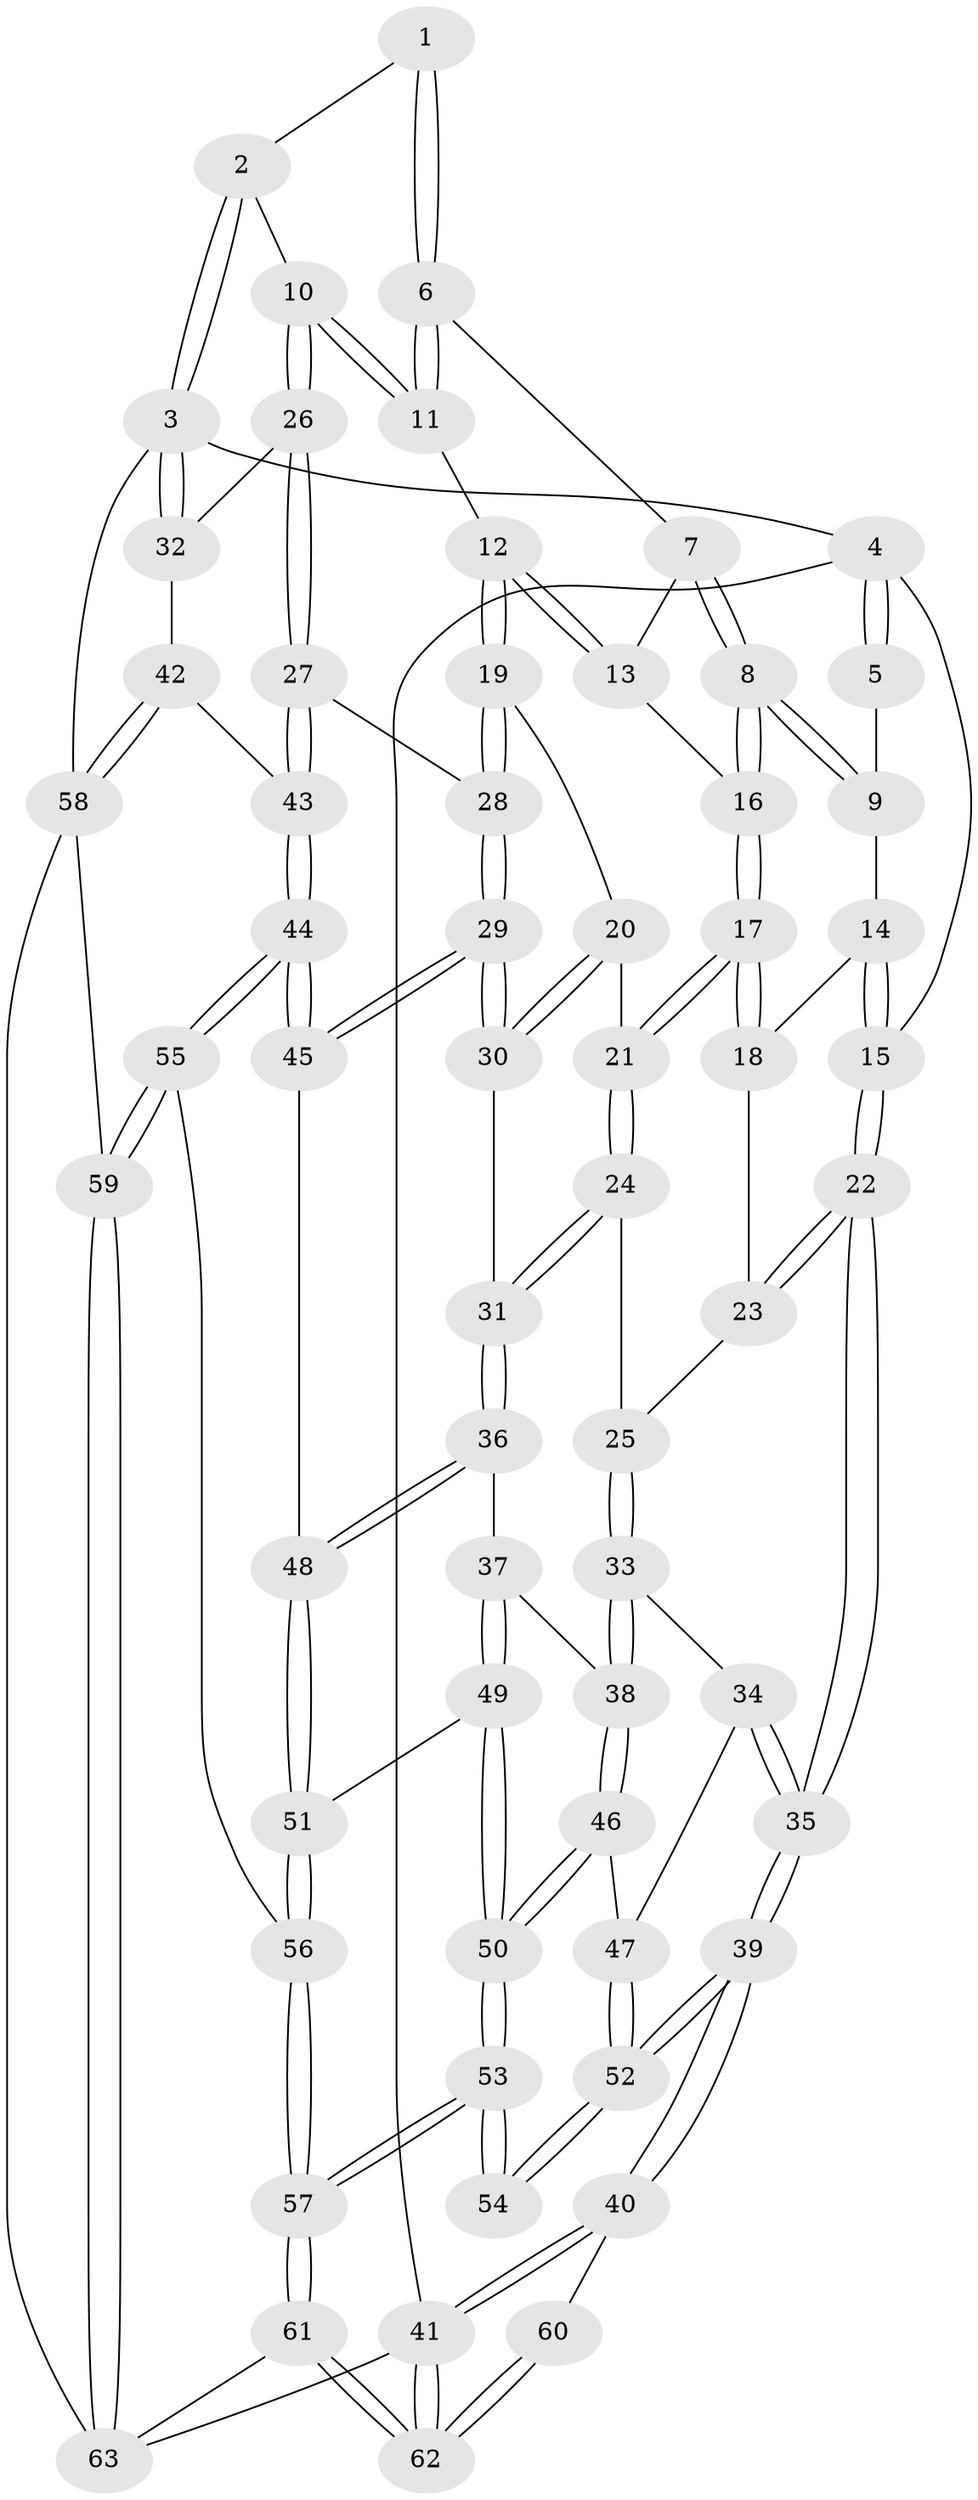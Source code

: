 // Generated by graph-tools (version 1.1) at 2025/38/03/09/25 02:38:46]
// undirected, 63 vertices, 154 edges
graph export_dot {
graph [start="1"]
  node [color=gray90,style=filled];
  1 [pos="+0.5737274240961653+0"];
  2 [pos="+0.9891048249202419+0"];
  3 [pos="+1+0"];
  4 [pos="+0+0"];
  5 [pos="+0.15106702256967172+0"];
  6 [pos="+0.5610927058630547+0"];
  7 [pos="+0.5367517395943846+0"];
  8 [pos="+0.32575866740497766+0.1464604604356335"];
  9 [pos="+0.25998168168274927+0.07826279245019231"];
  10 [pos="+0.7812797354283559+0.29103807931681863"];
  11 [pos="+0.6277055332118583+0.21112629170329653"];
  12 [pos="+0.4934859098936084+0.28350267523889805"];
  13 [pos="+0.4422756825596507+0.16573380178935906"];
  14 [pos="+0.2027841957661092+0.1893292945140199"];
  15 [pos="+0+0"];
  16 [pos="+0.3288585218816872+0.15338308625307973"];
  17 [pos="+0.3247846431836096+0.26931545462960105"];
  18 [pos="+0.19733421284650415+0.2379504884985406"];
  19 [pos="+0.47692885205358526+0.3045623125818988"];
  20 [pos="+0.4602840857013533+0.31534354311562135"];
  21 [pos="+0.34808283306935517+0.31497566733576093"];
  22 [pos="+0+0.2774850969063576"];
  23 [pos="+0.13506656086745616+0.27488149080207186"];
  24 [pos="+0.3172543299388507+0.3584440387815226"];
  25 [pos="+0.25493640338739004+0.3925577691022966"];
  26 [pos="+0.8174329549402441+0.3590133776750685"];
  27 [pos="+0.7520547304205746+0.46072256525804894"];
  28 [pos="+0.707378372852155+0.4960500118135084"];
  29 [pos="+0.6684509246787405+0.5434997284057949"];
  30 [pos="+0.4877405102167339+0.5256003417056682"];
  31 [pos="+0.4174015633136697+0.5606998954260678"];
  32 [pos="+1+0.36960333928793676"];
  33 [pos="+0.16288840516876701+0.5269164996028283"];
  34 [pos="+0.16262924991094677+0.5268596412152772"];
  35 [pos="+0+0.42794227253868117"];
  36 [pos="+0.411282073664648+0.5675332941264979"];
  37 [pos="+0.2094813452951413+0.564882152276657"];
  38 [pos="+0.170332854946615+0.5352374040600294"];
  39 [pos="+0+0.7349115559290137"];
  40 [pos="+0+0.7970810422955129"];
  41 [pos="+0+1"];
  42 [pos="+1+0.6583972836820747"];
  43 [pos="+0.9372309770415124+0.676129048421157"];
  44 [pos="+0.7003083418551835+0.8575107334234293"];
  45 [pos="+0.6717398146951843+0.6802007320048395"];
  46 [pos="+0.11191119122885798+0.7070460655608815"];
  47 [pos="+0.06081537251946518+0.709105202643351"];
  48 [pos="+0.416978824979159+0.6649793536837585"];
  49 [pos="+0.2317544681270951+0.6764187256961733"];
  50 [pos="+0.1912694664111728+0.8030939232094083"];
  51 [pos="+0.40603227516833185+0.7360235884907317"];
  52 [pos="+0+0.7583822491281074"];
  53 [pos="+0.19167087488551077+0.8643068034883451"];
  54 [pos="+0.15781374964965122+0.8652686627125263"];
  55 [pos="+0.6989230538709422+0.8633120984663958"];
  56 [pos="+0.4241552414748656+0.8224482930537867"];
  57 [pos="+0.283859237856955+0.932896086830292"];
  58 [pos="+1+0.8294682307018633"];
  59 [pos="+0.7216293499170905+0.9223965677006657"];
  60 [pos="+0.07921532442672946+0.9419528797004442"];
  61 [pos="+0.29718669326637814+1"];
  62 [pos="+0+1"];
  63 [pos="+0.7234577558064387+1"];
  1 -- 2;
  1 -- 6;
  1 -- 6;
  2 -- 3;
  2 -- 3;
  2 -- 10;
  3 -- 4;
  3 -- 32;
  3 -- 32;
  3 -- 58;
  4 -- 5;
  4 -- 5;
  4 -- 15;
  4 -- 41;
  5 -- 9;
  6 -- 7;
  6 -- 11;
  6 -- 11;
  7 -- 8;
  7 -- 8;
  7 -- 13;
  8 -- 9;
  8 -- 9;
  8 -- 16;
  8 -- 16;
  9 -- 14;
  10 -- 11;
  10 -- 11;
  10 -- 26;
  10 -- 26;
  11 -- 12;
  12 -- 13;
  12 -- 13;
  12 -- 19;
  12 -- 19;
  13 -- 16;
  14 -- 15;
  14 -- 15;
  14 -- 18;
  15 -- 22;
  15 -- 22;
  16 -- 17;
  16 -- 17;
  17 -- 18;
  17 -- 18;
  17 -- 21;
  17 -- 21;
  18 -- 23;
  19 -- 20;
  19 -- 28;
  19 -- 28;
  20 -- 21;
  20 -- 30;
  20 -- 30;
  21 -- 24;
  21 -- 24;
  22 -- 23;
  22 -- 23;
  22 -- 35;
  22 -- 35;
  23 -- 25;
  24 -- 25;
  24 -- 31;
  24 -- 31;
  25 -- 33;
  25 -- 33;
  26 -- 27;
  26 -- 27;
  26 -- 32;
  27 -- 28;
  27 -- 43;
  27 -- 43;
  28 -- 29;
  28 -- 29;
  29 -- 30;
  29 -- 30;
  29 -- 45;
  29 -- 45;
  30 -- 31;
  31 -- 36;
  31 -- 36;
  32 -- 42;
  33 -- 34;
  33 -- 38;
  33 -- 38;
  34 -- 35;
  34 -- 35;
  34 -- 47;
  35 -- 39;
  35 -- 39;
  36 -- 37;
  36 -- 48;
  36 -- 48;
  37 -- 38;
  37 -- 49;
  37 -- 49;
  38 -- 46;
  38 -- 46;
  39 -- 40;
  39 -- 40;
  39 -- 52;
  39 -- 52;
  40 -- 41;
  40 -- 41;
  40 -- 60;
  41 -- 62;
  41 -- 62;
  41 -- 63;
  42 -- 43;
  42 -- 58;
  42 -- 58;
  43 -- 44;
  43 -- 44;
  44 -- 45;
  44 -- 45;
  44 -- 55;
  44 -- 55;
  45 -- 48;
  46 -- 47;
  46 -- 50;
  46 -- 50;
  47 -- 52;
  47 -- 52;
  48 -- 51;
  48 -- 51;
  49 -- 50;
  49 -- 50;
  49 -- 51;
  50 -- 53;
  50 -- 53;
  51 -- 56;
  51 -- 56;
  52 -- 54;
  52 -- 54;
  53 -- 54;
  53 -- 54;
  53 -- 57;
  53 -- 57;
  55 -- 56;
  55 -- 59;
  55 -- 59;
  56 -- 57;
  56 -- 57;
  57 -- 61;
  57 -- 61;
  58 -- 59;
  58 -- 63;
  59 -- 63;
  59 -- 63;
  60 -- 62;
  60 -- 62;
  61 -- 62;
  61 -- 62;
  61 -- 63;
}
